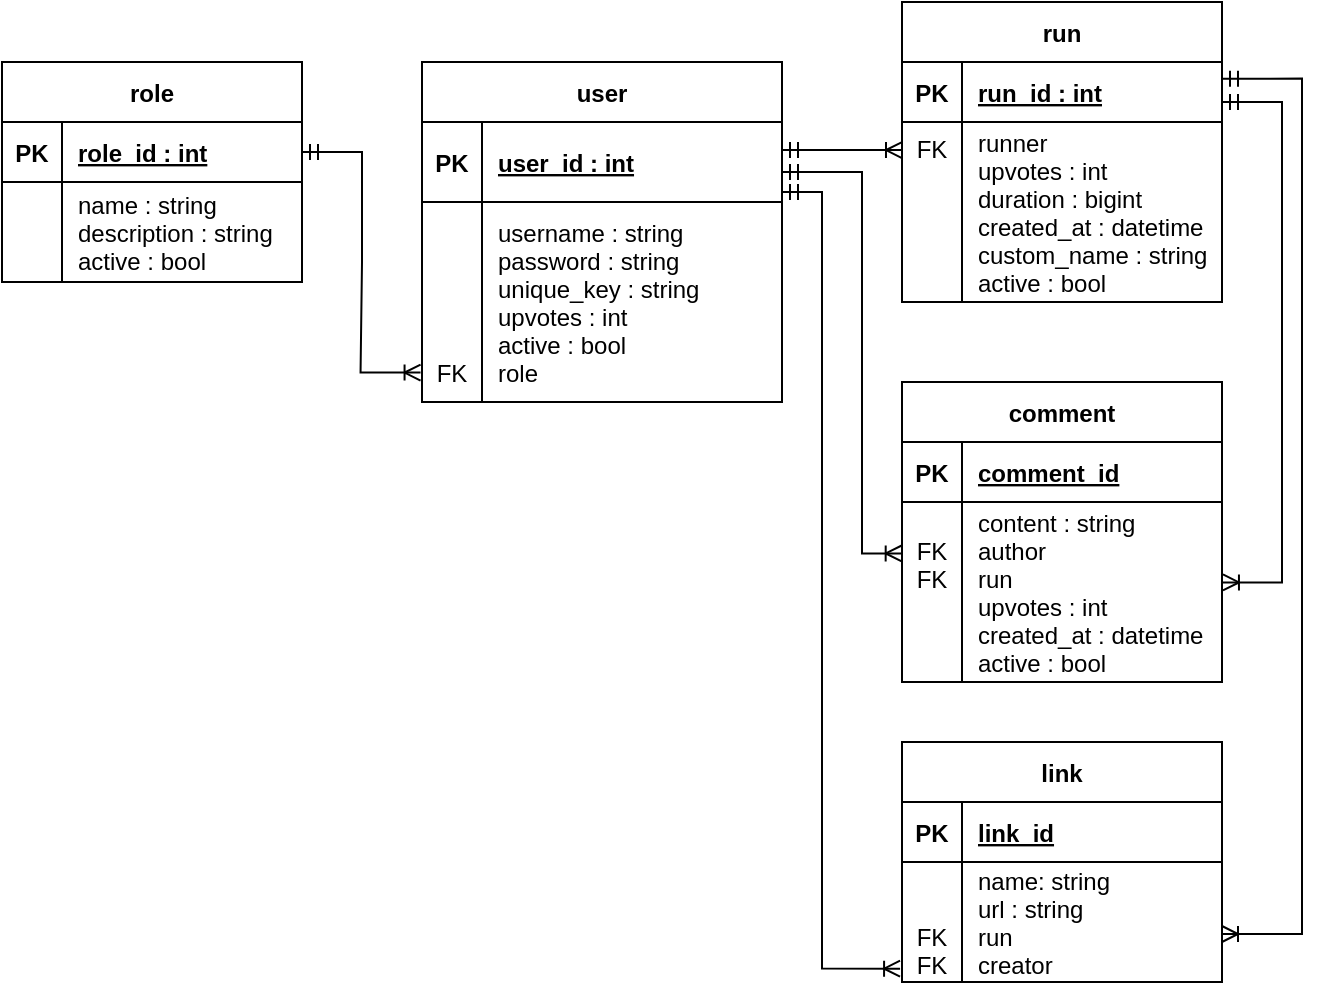 <mxfile version="14.6.6" type="device"><diagram id="R2lEEEUBdFMjLlhIrx00" name="Page-1"><mxGraphModel dx="981" dy="526" grid="1" gridSize="10" guides="1" tooltips="1" connect="1" arrows="1" fold="1" page="1" pageScale="1" pageWidth="850" pageHeight="1100" math="0" shadow="0" extFonts="Permanent Marker^https://fonts.googleapis.com/css?family=Permanent+Marker"><root><mxCell id="0"/><mxCell id="1" parent="0"/><mxCell id="C-vyLk0tnHw3VtMMgP7b-1" value="" style="edgeStyle=entityRelationEdgeStyle;endArrow=ERoneToMany;startArrow=ERmandOne;endFill=0;startFill=0;entryX=-0.004;entryY=0.853;entryDx=0;entryDy=0;exitX=1;exitY=0.5;exitDx=0;exitDy=0;rounded=0;entryPerimeter=0;" parent="1" source="pbjzq2MW7JeNoaWXO3CV-3" target="C-vyLk0tnHw3VtMMgP7b-6" edge="1"><mxGeometry width="100" height="100" relative="1" as="geometry"><mxPoint x="425" y="165" as="sourcePoint"/><mxPoint x="440" y="620" as="targetPoint"/></mxGeometry></mxCell><mxCell id="C-vyLk0tnHw3VtMMgP7b-2" value="user" style="shape=table;startSize=30;container=1;collapsible=1;childLayout=tableLayout;fixedRows=1;rowLines=0;fontStyle=1;align=center;resizeLast=1;" parent="1" vertex="1"><mxGeometry x="450" y="120" width="180" height="170" as="geometry"/></mxCell><mxCell id="C-vyLk0tnHw3VtMMgP7b-3" value="" style="shape=partialRectangle;collapsible=0;dropTarget=0;pointerEvents=0;fillColor=none;points=[[0,0.5],[1,0.5]];portConstraint=eastwest;top=0;left=0;right=0;bottom=1;" parent="C-vyLk0tnHw3VtMMgP7b-2" vertex="1"><mxGeometry y="30" width="180" height="40" as="geometry"/></mxCell><mxCell id="C-vyLk0tnHw3VtMMgP7b-4" value="PK" style="shape=partialRectangle;overflow=hidden;connectable=0;fillColor=none;top=0;left=0;bottom=0;right=0;fontStyle=1;" parent="C-vyLk0tnHw3VtMMgP7b-3" vertex="1"><mxGeometry width="30" height="40" as="geometry"/></mxCell><mxCell id="C-vyLk0tnHw3VtMMgP7b-5" value="user_id : int" style="shape=partialRectangle;overflow=hidden;connectable=0;fillColor=none;top=0;left=0;bottom=0;right=0;align=left;spacingLeft=6;fontStyle=5;" parent="C-vyLk0tnHw3VtMMgP7b-3" vertex="1"><mxGeometry x="30" width="150" height="40" as="geometry"/></mxCell><mxCell id="C-vyLk0tnHw3VtMMgP7b-6" value="" style="shape=partialRectangle;collapsible=0;dropTarget=0;pointerEvents=0;fillColor=none;points=[[0,0.5],[1,0.5]];portConstraint=eastwest;top=0;left=0;right=0;bottom=0;" parent="C-vyLk0tnHw3VtMMgP7b-2" vertex="1"><mxGeometry y="70" width="180" height="100" as="geometry"/></mxCell><mxCell id="C-vyLk0tnHw3VtMMgP7b-7" value="&#10;&#10;&#10;&#10;&#10;FK" style="shape=partialRectangle;overflow=hidden;connectable=0;fillColor=none;top=0;left=0;bottom=0;right=0;" parent="C-vyLk0tnHw3VtMMgP7b-6" vertex="1"><mxGeometry width="30" height="100" as="geometry"/></mxCell><mxCell id="C-vyLk0tnHw3VtMMgP7b-8" value="username : string&#10;password : string&#10;unique_key : string&#10;upvotes : int&#10;active : bool&#10;role" style="shape=partialRectangle;overflow=hidden;connectable=0;fillColor=none;top=0;left=0;bottom=0;right=0;align=left;spacingLeft=6;" parent="C-vyLk0tnHw3VtMMgP7b-6" vertex="1"><mxGeometry x="30" width="150" height="100" as="geometry"/></mxCell><mxCell id="C-vyLk0tnHw3VtMMgP7b-13" value="run" style="shape=table;startSize=30;container=1;collapsible=1;childLayout=tableLayout;fixedRows=1;rowLines=0;fontStyle=1;align=center;resizeLast=1;" parent="1" vertex="1"><mxGeometry x="690" y="90" width="160" height="150" as="geometry"/></mxCell><mxCell id="C-vyLk0tnHw3VtMMgP7b-14" value="" style="shape=partialRectangle;collapsible=0;dropTarget=0;pointerEvents=0;fillColor=none;points=[[0,0.5],[1,0.5]];portConstraint=eastwest;top=0;left=0;right=0;bottom=1;" parent="C-vyLk0tnHw3VtMMgP7b-13" vertex="1"><mxGeometry y="30" width="160" height="30" as="geometry"/></mxCell><mxCell id="C-vyLk0tnHw3VtMMgP7b-15" value="PK" style="shape=partialRectangle;overflow=hidden;connectable=0;fillColor=none;top=0;left=0;bottom=0;right=0;fontStyle=1;" parent="C-vyLk0tnHw3VtMMgP7b-14" vertex="1"><mxGeometry width="30" height="30" as="geometry"/></mxCell><mxCell id="C-vyLk0tnHw3VtMMgP7b-16" value="run_id : int" style="shape=partialRectangle;overflow=hidden;connectable=0;fillColor=none;top=0;left=0;bottom=0;right=0;align=left;spacingLeft=6;fontStyle=5;" parent="C-vyLk0tnHw3VtMMgP7b-14" vertex="1"><mxGeometry x="30" width="130" height="30" as="geometry"/></mxCell><mxCell id="C-vyLk0tnHw3VtMMgP7b-17" value="" style="shape=partialRectangle;collapsible=0;dropTarget=0;pointerEvents=0;fillColor=none;points=[[0,0.5],[1,0.5]];portConstraint=eastwest;top=0;left=0;right=0;bottom=0;" parent="C-vyLk0tnHw3VtMMgP7b-13" vertex="1"><mxGeometry y="60" width="160" height="90" as="geometry"/></mxCell><mxCell id="C-vyLk0tnHw3VtMMgP7b-18" value="FK" style="shape=partialRectangle;overflow=hidden;connectable=0;fillColor=none;top=0;left=0;bottom=0;right=0;verticalAlign=top;" parent="C-vyLk0tnHw3VtMMgP7b-17" vertex="1"><mxGeometry width="30" height="90" as="geometry"/></mxCell><mxCell id="C-vyLk0tnHw3VtMMgP7b-19" value="runner&#10;upvotes : int&#10;duration : bigint&#10;created_at : datetime&#10;custom_name : string&#10;active : bool" style="shape=partialRectangle;overflow=hidden;connectable=0;fillColor=none;top=0;left=0;bottom=0;right=0;align=left;spacingLeft=6;" parent="C-vyLk0tnHw3VtMMgP7b-17" vertex="1"><mxGeometry x="30" width="130" height="90" as="geometry"/></mxCell><mxCell id="pbjzq2MW7JeNoaWXO3CV-2" value="role" style="shape=table;startSize=30;container=1;collapsible=1;childLayout=tableLayout;fixedRows=1;rowLines=0;fontStyle=1;align=center;resizeLast=1;" parent="1" vertex="1"><mxGeometry x="240" y="120" width="150" height="110" as="geometry"/></mxCell><mxCell id="pbjzq2MW7JeNoaWXO3CV-3" value="" style="shape=partialRectangle;collapsible=0;dropTarget=0;pointerEvents=0;fillColor=none;points=[[0,0.5],[1,0.5]];portConstraint=eastwest;top=0;left=0;right=0;bottom=1;" parent="pbjzq2MW7JeNoaWXO3CV-2" vertex="1"><mxGeometry y="30" width="150" height="30" as="geometry"/></mxCell><mxCell id="pbjzq2MW7JeNoaWXO3CV-4" value="PK" style="shape=partialRectangle;overflow=hidden;connectable=0;fillColor=none;top=0;left=0;bottom=0;right=0;fontStyle=1;" parent="pbjzq2MW7JeNoaWXO3CV-3" vertex="1"><mxGeometry width="30" height="30" as="geometry"/></mxCell><mxCell id="pbjzq2MW7JeNoaWXO3CV-5" value="role_id : int" style="shape=partialRectangle;overflow=hidden;connectable=0;fillColor=none;top=0;left=0;bottom=0;right=0;align=left;spacingLeft=6;fontStyle=5;" parent="pbjzq2MW7JeNoaWXO3CV-3" vertex="1"><mxGeometry x="30" width="120" height="30" as="geometry"/></mxCell><mxCell id="pbjzq2MW7JeNoaWXO3CV-6" value="" style="shape=partialRectangle;collapsible=0;dropTarget=0;pointerEvents=0;fillColor=none;points=[[0,0.5],[1,0.5]];portConstraint=eastwest;top=0;left=0;right=0;bottom=0;" parent="pbjzq2MW7JeNoaWXO3CV-2" vertex="1"><mxGeometry y="60" width="150" height="50" as="geometry"/></mxCell><mxCell id="pbjzq2MW7JeNoaWXO3CV-7" value="" style="shape=partialRectangle;overflow=hidden;connectable=0;fillColor=none;top=0;left=0;bottom=0;right=0;fontStyle=1" parent="pbjzq2MW7JeNoaWXO3CV-6" vertex="1"><mxGeometry width="30" height="50" as="geometry"/></mxCell><mxCell id="pbjzq2MW7JeNoaWXO3CV-8" value="name : string&#10;description : string&#10;active : bool" style="shape=partialRectangle;overflow=hidden;connectable=0;fillColor=none;top=0;left=0;bottom=0;right=0;align=left;spacingLeft=6;" parent="pbjzq2MW7JeNoaWXO3CV-6" vertex="1"><mxGeometry x="30" width="120" height="50" as="geometry"/></mxCell><mxCell id="pbjzq2MW7JeNoaWXO3CV-17" value="comment" style="shape=table;startSize=30;container=1;collapsible=1;childLayout=tableLayout;fixedRows=1;rowLines=0;fontStyle=1;align=center;resizeLast=1;" parent="1" vertex="1"><mxGeometry x="690" y="280" width="160" height="150" as="geometry"/></mxCell><mxCell id="pbjzq2MW7JeNoaWXO3CV-18" value="" style="shape=partialRectangle;collapsible=0;dropTarget=0;pointerEvents=0;fillColor=none;points=[[0,0.5],[1,0.5]];portConstraint=eastwest;top=0;left=0;right=0;bottom=1;" parent="pbjzq2MW7JeNoaWXO3CV-17" vertex="1"><mxGeometry y="30" width="160" height="30" as="geometry"/></mxCell><mxCell id="pbjzq2MW7JeNoaWXO3CV-19" value="PK" style="shape=partialRectangle;overflow=hidden;connectable=0;fillColor=none;top=0;left=0;bottom=0;right=0;fontStyle=1;" parent="pbjzq2MW7JeNoaWXO3CV-18" vertex="1"><mxGeometry width="30" height="30" as="geometry"/></mxCell><mxCell id="pbjzq2MW7JeNoaWXO3CV-20" value="comment_id" style="shape=partialRectangle;overflow=hidden;connectable=0;fillColor=none;top=0;left=0;bottom=0;right=0;align=left;spacingLeft=6;fontStyle=5;" parent="pbjzq2MW7JeNoaWXO3CV-18" vertex="1"><mxGeometry x="30" width="130" height="30" as="geometry"/></mxCell><mxCell id="pbjzq2MW7JeNoaWXO3CV-21" value="" style="shape=partialRectangle;collapsible=0;dropTarget=0;pointerEvents=0;fillColor=none;points=[[0,0.5],[1,0.5]];portConstraint=eastwest;top=0;left=0;right=0;bottom=0;" parent="pbjzq2MW7JeNoaWXO3CV-17" vertex="1"><mxGeometry y="60" width="160" height="90" as="geometry"/></mxCell><mxCell id="pbjzq2MW7JeNoaWXO3CV-22" value="FK&#10;FK&#10;&#10;" style="shape=partialRectangle;overflow=hidden;connectable=0;fillColor=none;top=0;left=0;bottom=0;right=0;" parent="pbjzq2MW7JeNoaWXO3CV-21" vertex="1"><mxGeometry width="30" height="90" as="geometry"/></mxCell><mxCell id="pbjzq2MW7JeNoaWXO3CV-23" value="content : string&#10;author&#10;run&#10;upvotes : int&#10;created_at : datetime&#10;active : bool" style="shape=partialRectangle;overflow=hidden;connectable=0;fillColor=none;top=0;left=0;bottom=0;right=0;align=left;spacingLeft=6;" parent="pbjzq2MW7JeNoaWXO3CV-21" vertex="1"><mxGeometry x="30" width="130" height="90" as="geometry"/></mxCell><mxCell id="pbjzq2MW7JeNoaWXO3CV-32" style="edgeStyle=orthogonalEdgeStyle;rounded=0;orthogonalLoop=1;jettySize=auto;html=1;entryX=0;entryY=0.156;entryDx=0;entryDy=0;startArrow=ERmandOne;startFill=0;endArrow=ERoneToMany;endFill=0;entryPerimeter=0;" parent="1" source="C-vyLk0tnHw3VtMMgP7b-3" target="C-vyLk0tnHw3VtMMgP7b-17" edge="1"><mxGeometry relative="1" as="geometry"><Array as="points"><mxPoint x="650" y="164"/><mxPoint x="650" y="164"/></Array></mxGeometry></mxCell><mxCell id="pbjzq2MW7JeNoaWXO3CV-33" style="edgeStyle=orthogonalEdgeStyle;rounded=0;orthogonalLoop=1;jettySize=auto;html=1;startArrow=ERmandOne;startFill=0;endArrow=ERoneToMany;endFill=0;targetPerimeterSpacing=0;entryX=1.003;entryY=0.447;entryDx=0;entryDy=0;entryPerimeter=0;" parent="1" source="C-vyLk0tnHw3VtMMgP7b-14" target="pbjzq2MW7JeNoaWXO3CV-21" edge="1"><mxGeometry relative="1" as="geometry"><Array as="points"><mxPoint x="880" y="140"/><mxPoint x="880" y="380"/></Array><mxPoint x="840" y="374" as="targetPoint"/></mxGeometry></mxCell><mxCell id="pbjzq2MW7JeNoaWXO3CV-34" style="edgeStyle=orthogonalEdgeStyle;rounded=0;orthogonalLoop=1;jettySize=auto;html=1;startArrow=ERoneToMany;startFill=0;endArrow=ERmandOne;endFill=0;exitX=-0.001;exitY=0.286;exitDx=0;exitDy=0;exitPerimeter=0;" parent="1" source="pbjzq2MW7JeNoaWXO3CV-21" edge="1"><mxGeometry relative="1" as="geometry"><Array as="points"><mxPoint x="670" y="366"/><mxPoint x="670" y="175"/></Array><mxPoint x="650" y="380" as="sourcePoint"/><mxPoint x="630" y="175" as="targetPoint"/></mxGeometry></mxCell><mxCell id="mobQ1yuVbvjPl-BMHiMO-1" value="link" style="shape=table;startSize=30;container=1;collapsible=1;childLayout=tableLayout;fixedRows=1;rowLines=0;fontStyle=1;align=center;resizeLast=1;" parent="1" vertex="1"><mxGeometry x="690" y="460" width="160" height="120" as="geometry"/></mxCell><mxCell id="mobQ1yuVbvjPl-BMHiMO-2" value="" style="shape=partialRectangle;collapsible=0;dropTarget=0;pointerEvents=0;fillColor=none;points=[[0,0.5],[1,0.5]];portConstraint=eastwest;top=0;left=0;right=0;bottom=1;" parent="mobQ1yuVbvjPl-BMHiMO-1" vertex="1"><mxGeometry y="30" width="160" height="30" as="geometry"/></mxCell><mxCell id="mobQ1yuVbvjPl-BMHiMO-3" value="PK" style="shape=partialRectangle;overflow=hidden;connectable=0;fillColor=none;top=0;left=0;bottom=0;right=0;fontStyle=1;" parent="mobQ1yuVbvjPl-BMHiMO-2" vertex="1"><mxGeometry width="30" height="30" as="geometry"/></mxCell><mxCell id="mobQ1yuVbvjPl-BMHiMO-4" value="link_id" style="shape=partialRectangle;overflow=hidden;connectable=0;fillColor=none;top=0;left=0;bottom=0;right=0;align=left;spacingLeft=6;fontStyle=5;" parent="mobQ1yuVbvjPl-BMHiMO-2" vertex="1"><mxGeometry x="30" width="130" height="30" as="geometry"/></mxCell><mxCell id="mobQ1yuVbvjPl-BMHiMO-5" value="" style="shape=partialRectangle;collapsible=0;dropTarget=0;pointerEvents=0;fillColor=none;points=[[0,0.5],[1,0.5]];portConstraint=eastwest;top=0;left=0;right=0;bottom=0;" parent="mobQ1yuVbvjPl-BMHiMO-1" vertex="1"><mxGeometry y="60" width="160" height="60" as="geometry"/></mxCell><mxCell id="mobQ1yuVbvjPl-BMHiMO-6" value="&#10;&#10;FK&#10;FK" style="shape=partialRectangle;overflow=hidden;connectable=0;fillColor=none;top=0;left=0;bottom=0;right=0;" parent="mobQ1yuVbvjPl-BMHiMO-5" vertex="1"><mxGeometry width="30" height="60" as="geometry"/></mxCell><mxCell id="mobQ1yuVbvjPl-BMHiMO-7" value="name: string&#10;url : string&#10;run&#10;creator" style="shape=partialRectangle;overflow=hidden;connectable=0;fillColor=none;top=0;left=0;bottom=0;right=0;align=left;spacingLeft=6;" parent="mobQ1yuVbvjPl-BMHiMO-5" vertex="1"><mxGeometry x="30" width="130" height="60" as="geometry"/></mxCell><mxCell id="mobQ1yuVbvjPl-BMHiMO-9" style="edgeStyle=orthogonalEdgeStyle;rounded=0;orthogonalLoop=1;jettySize=auto;html=1;startArrow=ERmandOne;startFill=0;endArrow=ERoneToMany;endFill=0;targetPerimeterSpacing=0;exitX=1;exitY=0.278;exitDx=0;exitDy=0;exitPerimeter=0;" parent="1" source="C-vyLk0tnHw3VtMMgP7b-14" edge="1"><mxGeometry relative="1" as="geometry"><Array as="points"><mxPoint x="890" y="128"/><mxPoint x="890" y="556"/></Array><mxPoint x="850" y="556" as="targetPoint"/><mxPoint x="860" y="150" as="sourcePoint"/></mxGeometry></mxCell><mxCell id="QBmB5AZxf84Kn8vLHBEC-1" style="edgeStyle=orthogonalEdgeStyle;rounded=0;orthogonalLoop=1;jettySize=auto;html=1;startArrow=ERoneToMany;startFill=0;endArrow=ERmandOne;endFill=0;exitX=-0.006;exitY=0.889;exitDx=0;exitDy=0;exitPerimeter=0;" edge="1" parent="1" source="mobQ1yuVbvjPl-BMHiMO-5"><mxGeometry relative="1" as="geometry"><Array as="points"><mxPoint x="650" y="573"/><mxPoint x="650" y="185"/></Array><mxPoint x="689.84" y="375.74" as="sourcePoint"/><mxPoint x="630" y="185" as="targetPoint"/></mxGeometry></mxCell></root></mxGraphModel></diagram></mxfile>
